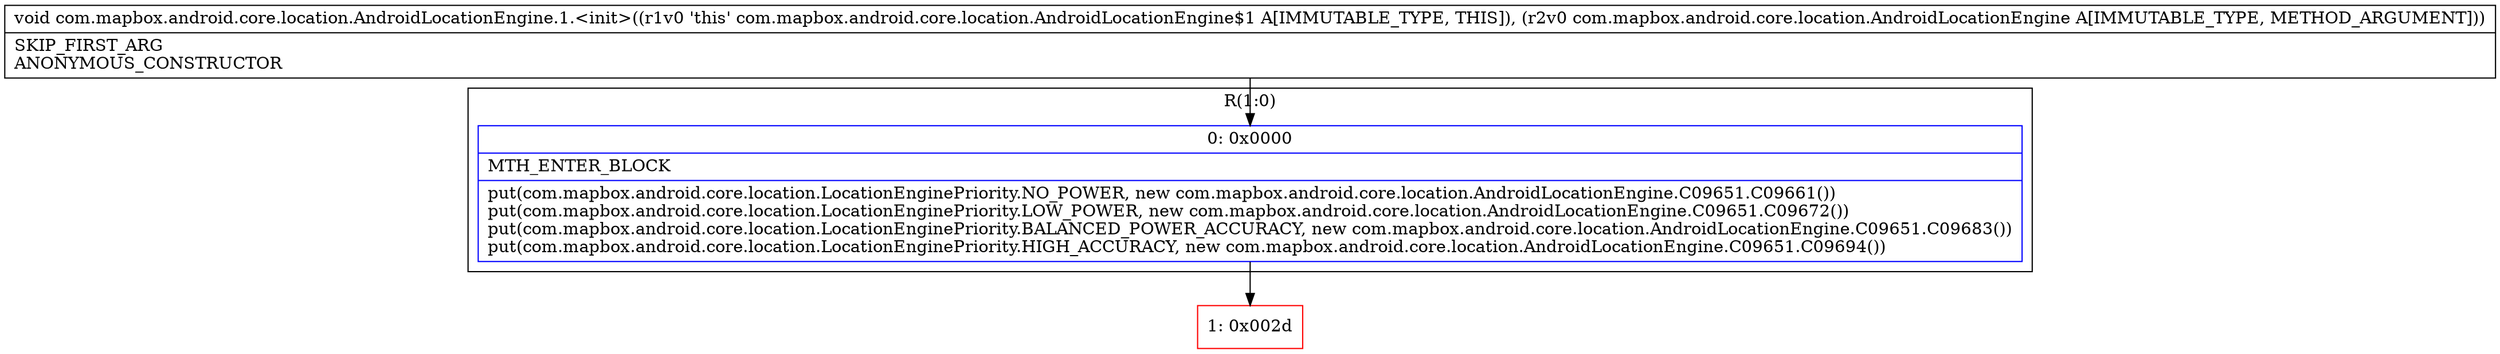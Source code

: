 digraph "CFG forcom.mapbox.android.core.location.AndroidLocationEngine.1.\<init\>(Lcom\/mapbox\/android\/core\/location\/AndroidLocationEngine;)V" {
subgraph cluster_Region_1458430580 {
label = "R(1:0)";
node [shape=record,color=blue];
Node_0 [shape=record,label="{0\:\ 0x0000|MTH_ENTER_BLOCK\l|put(com.mapbox.android.core.location.LocationEnginePriority.NO_POWER, new com.mapbox.android.core.location.AndroidLocationEngine.C09651.C09661())\lput(com.mapbox.android.core.location.LocationEnginePriority.LOW_POWER, new com.mapbox.android.core.location.AndroidLocationEngine.C09651.C09672())\lput(com.mapbox.android.core.location.LocationEnginePriority.BALANCED_POWER_ACCURACY, new com.mapbox.android.core.location.AndroidLocationEngine.C09651.C09683())\lput(com.mapbox.android.core.location.LocationEnginePriority.HIGH_ACCURACY, new com.mapbox.android.core.location.AndroidLocationEngine.C09651.C09694())\l}"];
}
Node_1 [shape=record,color=red,label="{1\:\ 0x002d}"];
MethodNode[shape=record,label="{void com.mapbox.android.core.location.AndroidLocationEngine.1.\<init\>((r1v0 'this' com.mapbox.android.core.location.AndroidLocationEngine$1 A[IMMUTABLE_TYPE, THIS]), (r2v0 com.mapbox.android.core.location.AndroidLocationEngine A[IMMUTABLE_TYPE, METHOD_ARGUMENT]))  | SKIP_FIRST_ARG\lANONYMOUS_CONSTRUCTOR\l}"];
MethodNode -> Node_0;
Node_0 -> Node_1;
}

